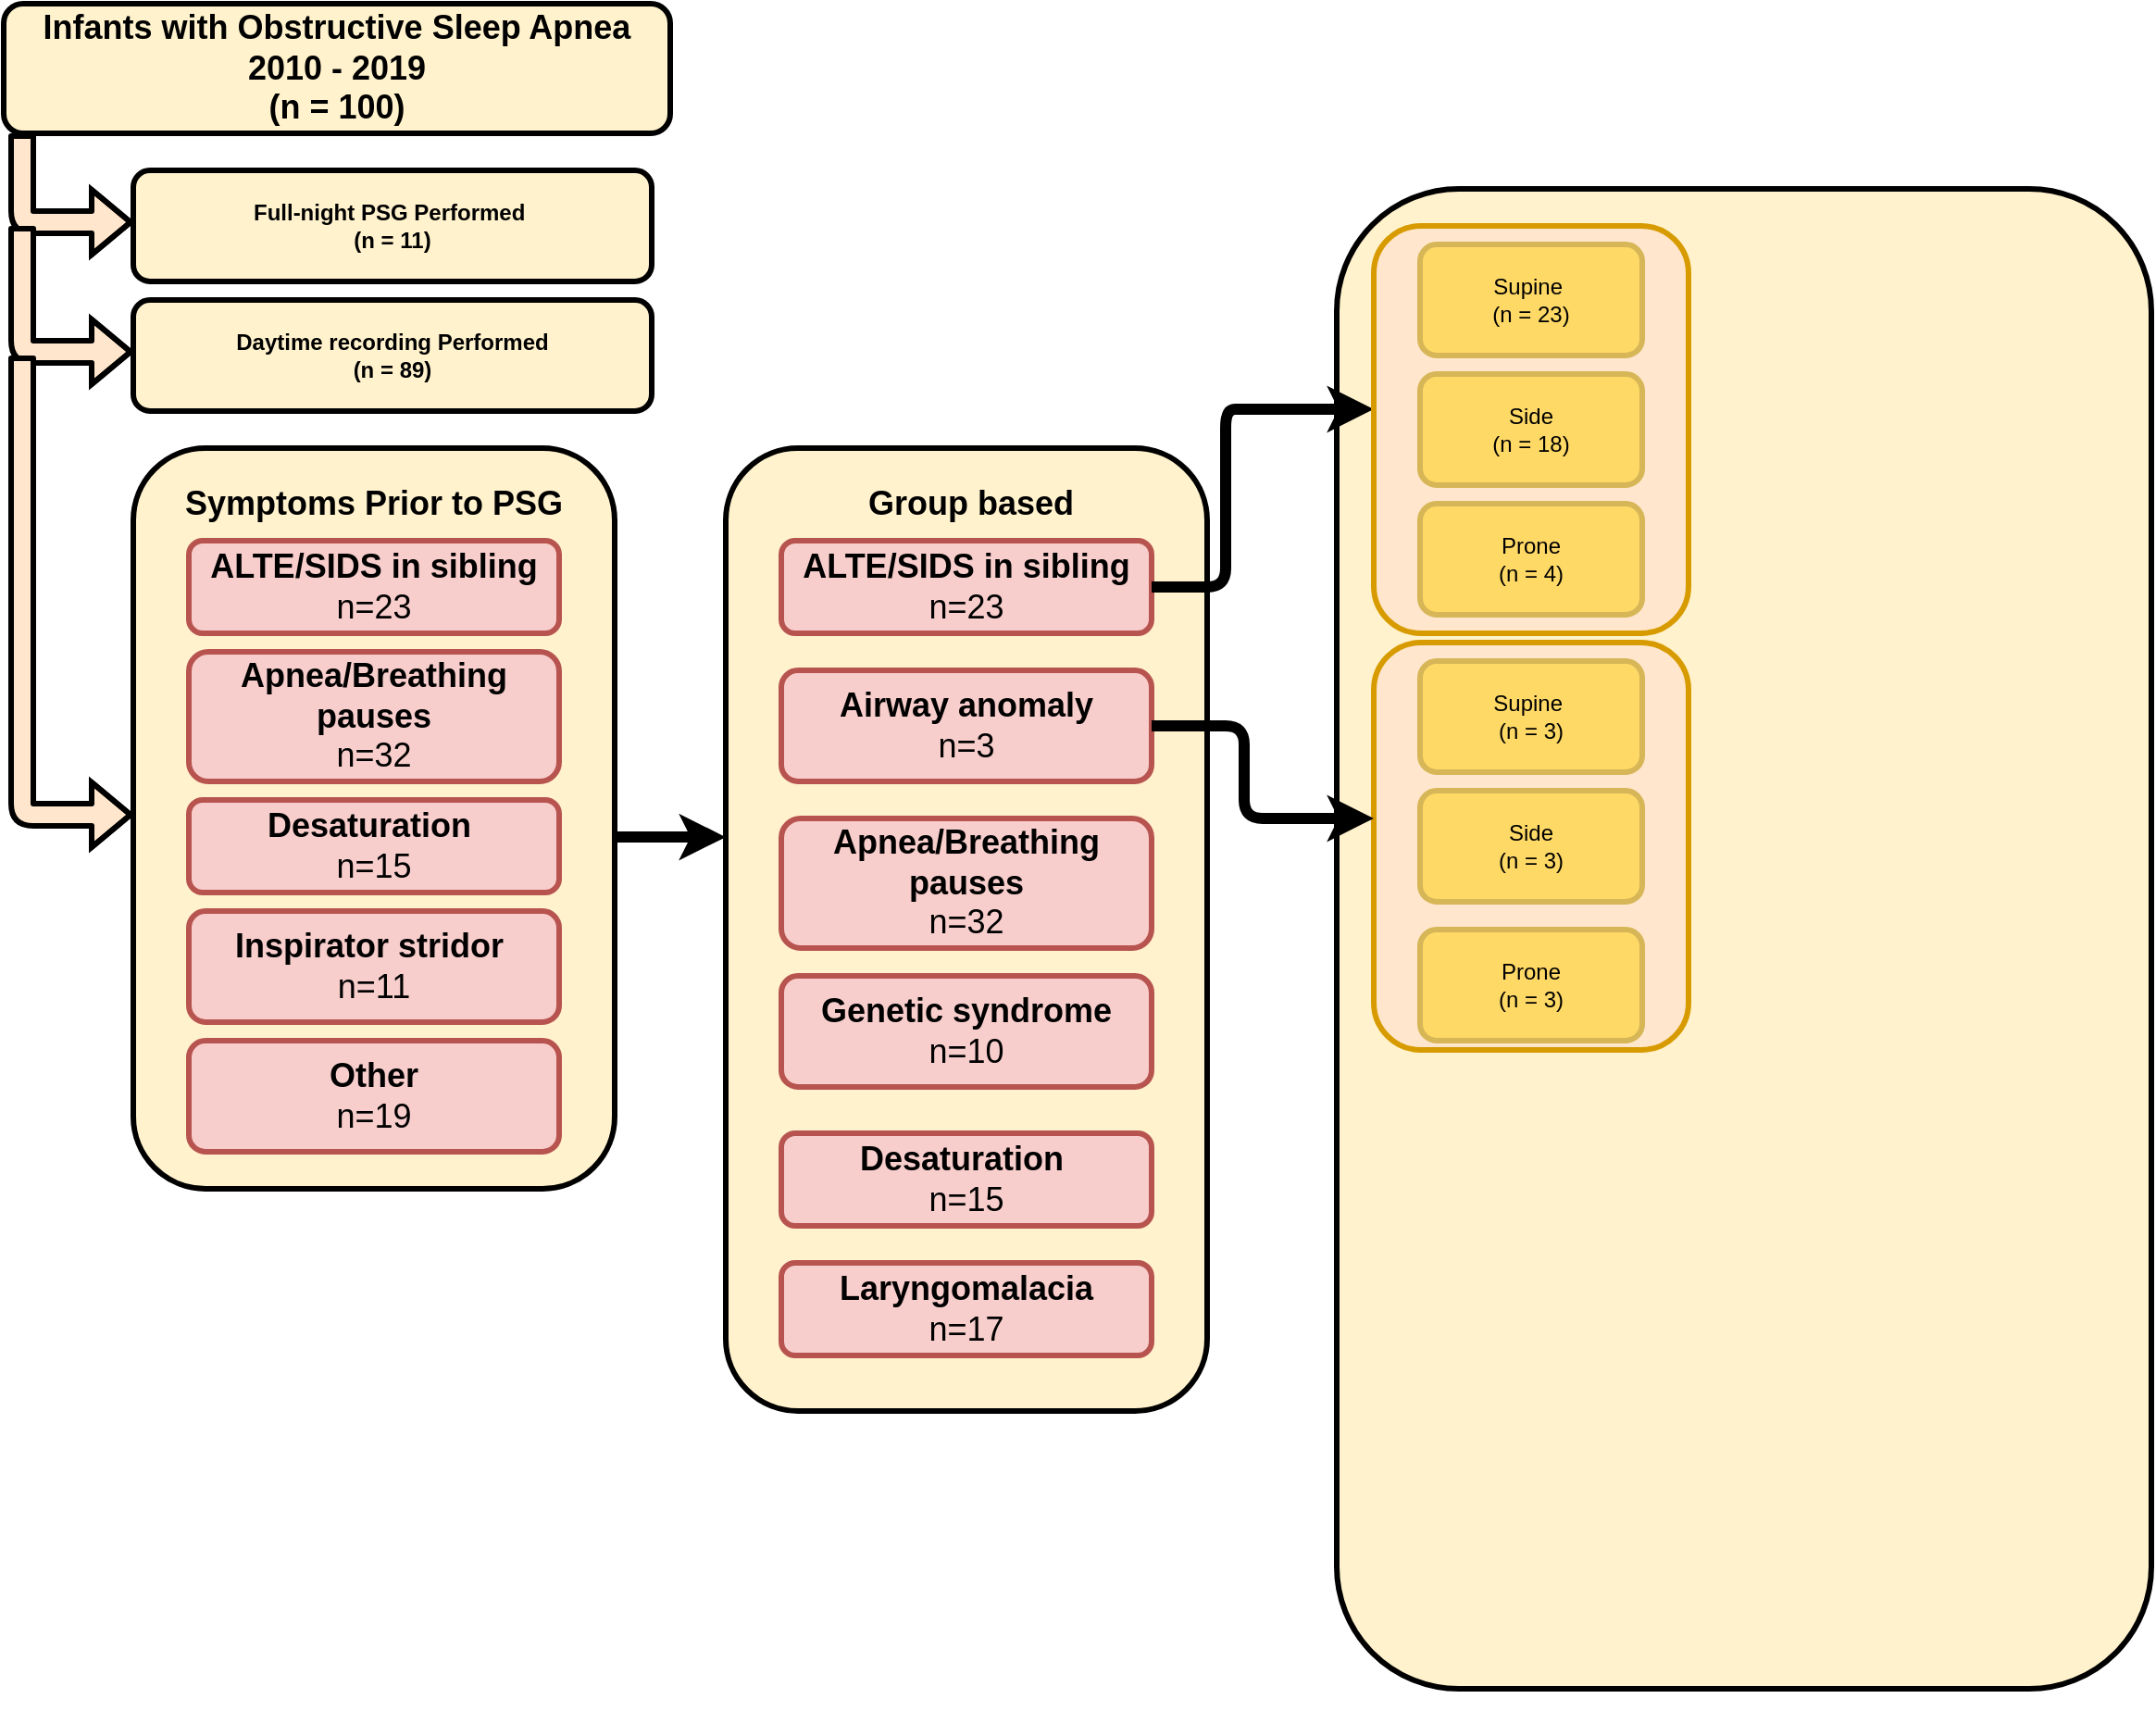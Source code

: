 <mxfile version="13.10.8" type="github">
  <diagram id="P3dRrMUD8iR9ziaAYctq" name="Page-1">
    <mxGraphModel dx="830" dy="1731" grid="1" gridSize="10" guides="1" tooltips="1" connect="1" arrows="1" fold="1" page="1" pageScale="1" pageWidth="827" pageHeight="1169" math="0" shadow="0">
      <root>
        <mxCell id="0" />
        <mxCell id="1" parent="0" />
        <mxCell id="TaZjJYPMMR-Vclr0dtE8-1" value="&lt;b style=&quot;font-size: 18px&quot;&gt;Infants with Obstructive Sleep Apnea&lt;br&gt;2010 - 2019&lt;br&gt;(n = 100)&lt;/b&gt;" style="rounded=1;whiteSpace=wrap;html=1;fillColor=#fff2cc;strokeWidth=3;" parent="1" vertex="1">
          <mxGeometry x="30" width="360" height="70" as="geometry" />
        </mxCell>
        <mxCell id="TaZjJYPMMR-Vclr0dtE8-3" value="" style="rounded=1;whiteSpace=wrap;html=1;fillColor=#fff2cc;strokeWidth=3;" parent="1" vertex="1">
          <mxGeometry x="100" y="240" width="260" height="400" as="geometry" />
        </mxCell>
        <mxCell id="TaZjJYPMMR-Vclr0dtE8-4" value="&lt;font size=&quot;4&quot;&gt;&lt;b&gt;Desaturation&amp;nbsp;&lt;/b&gt;&lt;br&gt;n=15&lt;br&gt;&lt;/font&gt;" style="rounded=1;whiteSpace=wrap;html=1;fillColor=#f8cecc;strokeWidth=3;strokeColor=#b85450;" parent="1" vertex="1">
          <mxGeometry x="130" y="430" width="200" height="50" as="geometry" />
        </mxCell>
        <mxCell id="TaZjJYPMMR-Vclr0dtE8-5" value="&lt;font size=&quot;4&quot;&gt;&lt;b&gt;Apnea/Breathing pauses&lt;/b&gt;&lt;br&gt;n=32&lt;br&gt;&lt;/font&gt;" style="rounded=1;whiteSpace=wrap;html=1;fillColor=#f8cecc;strokeWidth=3;strokeColor=#b85450;" parent="1" vertex="1">
          <mxGeometry x="130" y="350" width="200" height="70" as="geometry" />
        </mxCell>
        <mxCell id="TaZjJYPMMR-Vclr0dtE8-6" value="&lt;font size=&quot;4&quot;&gt;&lt;b&gt;Inspirator stridor&amp;nbsp;&lt;/b&gt;&lt;br&gt;n=11&lt;br&gt;&lt;/font&gt;" style="rounded=1;whiteSpace=wrap;html=1;fillColor=#f8cecc;strokeWidth=3;strokeColor=#b85450;" parent="1" vertex="1">
          <mxGeometry x="130" y="490" width="200" height="60" as="geometry" />
        </mxCell>
        <mxCell id="TaZjJYPMMR-Vclr0dtE8-7" value="&lt;font size=&quot;4&quot;&gt;&lt;b&gt;Other&lt;/b&gt;&lt;br&gt;n=19&lt;br&gt;&lt;/font&gt;" style="rounded=1;whiteSpace=wrap;html=1;fillColor=#f8cecc;strokeWidth=3;strokeColor=#b85450;" parent="1" vertex="1">
          <mxGeometry x="130" y="560" width="200" height="60" as="geometry" />
        </mxCell>
        <mxCell id="TaZjJYPMMR-Vclr0dtE8-9" value="&lt;b&gt;&lt;font style=&quot;font-size: 18px&quot;&gt;Symptoms Prior to PSG&lt;/font&gt;&lt;/b&gt;" style="text;html=1;strokeColor=none;fillColor=none;align=center;verticalAlign=middle;whiteSpace=wrap;rounded=0;" parent="1" vertex="1">
          <mxGeometry x="120" y="260" width="220" height="20" as="geometry" />
        </mxCell>
        <mxCell id="TaZjJYPMMR-Vclr0dtE8-10" value="&lt;font size=&quot;4&quot;&gt;&lt;b&gt;ALTE/SIDS in sibling&lt;/b&gt;&lt;br&gt;n=23&lt;br&gt;&lt;/font&gt;" style="rounded=1;whiteSpace=wrap;html=1;fillColor=#f8cecc;strokeWidth=3;strokeColor=#b85450;" parent="1" vertex="1">
          <mxGeometry x="130" y="290" width="200" height="50" as="geometry" />
        </mxCell>
        <mxCell id="TaZjJYPMMR-Vclr0dtE8-11" value="&lt;b&gt;Full-night PSG Performed&amp;nbsp;&lt;br&gt;(n = 11)&lt;/b&gt;" style="rounded=1;whiteSpace=wrap;html=1;fillColor=#fff2cc;strokeWidth=3;" parent="1" vertex="1">
          <mxGeometry x="100" y="90" width="280" height="60" as="geometry" />
        </mxCell>
        <mxCell id="TaZjJYPMMR-Vclr0dtE8-12" value="&lt;b&gt;Daytime recording Performed&lt;br&gt;(n = 89)&lt;/b&gt;" style="rounded=1;whiteSpace=wrap;html=1;fillColor=#fff2cc;strokeWidth=3;" parent="1" vertex="1">
          <mxGeometry x="100" y="160" width="280" height="60" as="geometry" />
        </mxCell>
        <mxCell id="t6mQ1Av1CQqwXLvDppnQ-1" value="" style="shape=flexArrow;endArrow=classic;html=1;fillColor=#ffe6cc;strokeWidth=3;" parent="1" edge="1">
          <mxGeometry width="50" height="50" relative="1" as="geometry">
            <mxPoint x="40" y="70" as="sourcePoint" />
            <mxPoint x="100" y="118" as="targetPoint" />
            <Array as="points">
              <mxPoint x="40" y="118" />
            </Array>
          </mxGeometry>
        </mxCell>
        <mxCell id="t6mQ1Av1CQqwXLvDppnQ-4" value="" style="shape=flexArrow;endArrow=classic;html=1;fillColor=#ffe6cc;strokeWidth=3;" parent="1" edge="1">
          <mxGeometry width="50" height="50" relative="1" as="geometry">
            <mxPoint x="40" y="120" as="sourcePoint" />
            <mxPoint x="100" y="188" as="targetPoint" />
            <Array as="points">
              <mxPoint x="40" y="188" />
            </Array>
          </mxGeometry>
        </mxCell>
        <mxCell id="WtVZW4URrRJd1sjvjsBa-1" value="" style="shape=flexArrow;endArrow=classic;html=1;fillColor=#ffe6cc;strokeWidth=3;" edge="1" parent="1">
          <mxGeometry width="50" height="50" relative="1" as="geometry">
            <mxPoint x="40" y="190" as="sourcePoint" />
            <mxPoint x="100" y="438" as="targetPoint" />
            <Array as="points">
              <mxPoint x="40" y="438" />
            </Array>
          </mxGeometry>
        </mxCell>
        <mxCell id="WtVZW4URrRJd1sjvjsBa-2" value="" style="rounded=1;whiteSpace=wrap;html=1;fillColor=#fff2cc;strokeWidth=3;" vertex="1" parent="1">
          <mxGeometry x="420" y="240" width="260" height="520" as="geometry" />
        </mxCell>
        <mxCell id="WtVZW4URrRJd1sjvjsBa-3" value="" style="rounded=1;whiteSpace=wrap;html=1;fillColor=#fff2cc;strokeWidth=3;" vertex="1" parent="1">
          <mxGeometry x="750" y="100" width="440" height="810" as="geometry" />
        </mxCell>
        <mxCell id="WtVZW4URrRJd1sjvjsBa-4" value="&lt;b&gt;&lt;font style=&quot;font-size: 18px&quot;&gt;Group based&amp;nbsp;&lt;/font&gt;&lt;/b&gt;" style="text;html=1;strokeColor=none;fillColor=none;align=center;verticalAlign=middle;whiteSpace=wrap;rounded=0;" vertex="1" parent="1">
          <mxGeometry x="460" y="260" width="190" height="20" as="geometry" />
        </mxCell>
        <mxCell id="WtVZW4URrRJd1sjvjsBa-5" value="&lt;font size=&quot;4&quot;&gt;&lt;b&gt;ALTE/SIDS in sibling&lt;/b&gt;&lt;br&gt;n=23&lt;br&gt;&lt;/font&gt;" style="rounded=1;whiteSpace=wrap;html=1;fillColor=#f8cecc;strokeWidth=3;strokeColor=#b85450;" vertex="1" parent="1">
          <mxGeometry x="450" y="290" width="200" height="50" as="geometry" />
        </mxCell>
        <mxCell id="WtVZW4URrRJd1sjvjsBa-6" value="&lt;font size=&quot;4&quot;&gt;&lt;b&gt;Apnea/Breathing pauses&lt;/b&gt;&lt;br&gt;n=32&lt;br&gt;&lt;/font&gt;" style="rounded=1;whiteSpace=wrap;html=1;fillColor=#f8cecc;strokeWidth=3;strokeColor=#b85450;" vertex="1" parent="1">
          <mxGeometry x="450" y="440" width="200" height="70" as="geometry" />
        </mxCell>
        <mxCell id="WtVZW4URrRJd1sjvjsBa-7" value="&lt;font size=&quot;4&quot;&gt;&lt;b&gt;Desaturation&amp;nbsp;&lt;/b&gt;&lt;br&gt;n=15&lt;br&gt;&lt;/font&gt;" style="rounded=1;whiteSpace=wrap;html=1;fillColor=#f8cecc;strokeWidth=3;strokeColor=#b85450;" vertex="1" parent="1">
          <mxGeometry x="450" y="610" width="200" height="50" as="geometry" />
        </mxCell>
        <mxCell id="WtVZW4URrRJd1sjvjsBa-8" value="&lt;font size=&quot;4&quot;&gt;&lt;b&gt;Airway anomaly&lt;/b&gt;&lt;br&gt;n=3&lt;br&gt;&lt;/font&gt;" style="rounded=1;whiteSpace=wrap;html=1;fillColor=#f8cecc;strokeWidth=3;strokeColor=#b85450;" vertex="1" parent="1">
          <mxGeometry x="450" y="360" width="200" height="60" as="geometry" />
        </mxCell>
        <mxCell id="WtVZW4URrRJd1sjvjsBa-9" value="&lt;font size=&quot;4&quot;&gt;&lt;b&gt;Genetic syndrome&lt;/b&gt;&lt;br&gt;n=10&lt;br&gt;&lt;/font&gt;" style="rounded=1;whiteSpace=wrap;html=1;fillColor=#f8cecc;strokeWidth=3;strokeColor=#b85450;" vertex="1" parent="1">
          <mxGeometry x="450" y="525" width="200" height="60" as="geometry" />
        </mxCell>
        <mxCell id="WtVZW4URrRJd1sjvjsBa-10" value="&lt;font size=&quot;4&quot;&gt;&lt;b&gt;Laryngomalacia&lt;/b&gt;&lt;br&gt;n=17&lt;br&gt;&lt;/font&gt;" style="rounded=1;whiteSpace=wrap;html=1;fillColor=#f8cecc;strokeWidth=3;strokeColor=#b85450;" vertex="1" parent="1">
          <mxGeometry x="450" y="680" width="200" height="50" as="geometry" />
        </mxCell>
        <mxCell id="WtVZW4URrRJd1sjvjsBa-12" value="" style="endArrow=classic;html=1;entryX=0;entryY=0.404;entryDx=0;entryDy=0;entryPerimeter=0;strokeWidth=6;" edge="1" parent="1" target="WtVZW4URrRJd1sjvjsBa-2">
          <mxGeometry width="50" height="50" relative="1" as="geometry">
            <mxPoint x="360" y="450" as="sourcePoint" />
            <mxPoint x="520" y="290" as="targetPoint" />
            <Array as="points">
              <mxPoint x="360" y="450" />
            </Array>
          </mxGeometry>
        </mxCell>
        <mxCell id="WtVZW4URrRJd1sjvjsBa-19" style="edgeStyle=orthogonalEdgeStyle;rounded=0;orthogonalLoop=1;jettySize=auto;html=1;exitX=0.5;exitY=1;exitDx=0;exitDy=0;strokeWidth=6;" edge="1" parent="1" source="WtVZW4URrRJd1sjvjsBa-3" target="WtVZW4URrRJd1sjvjsBa-3">
          <mxGeometry relative="1" as="geometry" />
        </mxCell>
        <mxCell id="WtVZW4URrRJd1sjvjsBa-21" value="" style="endArrow=classic;html=1;strokeWidth=6;exitX=1;exitY=0.5;exitDx=0;exitDy=0;entryX=0;entryY=0.45;entryDx=0;entryDy=0;entryPerimeter=0;" edge="1" parent="1" source="WtVZW4URrRJd1sjvjsBa-5" target="WtVZW4URrRJd1sjvjsBa-24">
          <mxGeometry width="50" height="50" relative="1" as="geometry">
            <mxPoint x="700" y="290" as="sourcePoint" />
            <mxPoint x="750" y="240" as="targetPoint" />
            <Array as="points">
              <mxPoint x="690" y="315" />
              <mxPoint x="690" y="219" />
              <mxPoint x="700" y="219" />
            </Array>
          </mxGeometry>
        </mxCell>
        <mxCell id="WtVZW4URrRJd1sjvjsBa-24" value="" style="rounded=1;whiteSpace=wrap;html=1;strokeColor=#d79b00;fillColor=#ffe6cc;strokeWidth=3;" vertex="1" parent="1">
          <mxGeometry x="770" y="120" width="170" height="220" as="geometry" />
        </mxCell>
        <mxCell id="WtVZW4URrRJd1sjvjsBa-25" value="Supine&amp;nbsp;&lt;br&gt;(n = 23)" style="rounded=1;whiteSpace=wrap;html=1;strokeColor=#d6b656;gradientColor=#ffd966;fillColor=#FFD966;strokeWidth=3;" vertex="1" parent="1">
          <mxGeometry x="795" y="130" width="120" height="60" as="geometry" />
        </mxCell>
        <mxCell id="WtVZW4URrRJd1sjvjsBa-26" value="Side&lt;br&gt;(n = 18)" style="rounded=1;whiteSpace=wrap;html=1;strokeColor=#d6b656;gradientColor=#ffd966;fillColor=#FFD966;strokeWidth=3;" vertex="1" parent="1">
          <mxGeometry x="795" y="200" width="120" height="60" as="geometry" />
        </mxCell>
        <mxCell id="WtVZW4URrRJd1sjvjsBa-27" value="Prone&lt;br&gt;(n = 4)" style="rounded=1;whiteSpace=wrap;html=1;gradientColor=#ffd966;fillColor=#FFD966;strokeWidth=3;strokeColor=#D6B656;" vertex="1" parent="1">
          <mxGeometry x="795" y="270" width="120" height="60" as="geometry" />
        </mxCell>
        <mxCell id="WtVZW4URrRJd1sjvjsBa-28" value="" style="rounded=1;whiteSpace=wrap;html=1;strokeColor=#d79b00;fillColor=#ffe6cc;strokeWidth=3;" vertex="1" parent="1">
          <mxGeometry x="770" y="345" width="170" height="220" as="geometry" />
        </mxCell>
        <mxCell id="WtVZW4URrRJd1sjvjsBa-29" value="" style="endArrow=classic;html=1;strokeWidth=6;exitX=1;exitY=0.5;exitDx=0;exitDy=0;" edge="1" parent="1" source="WtVZW4URrRJd1sjvjsBa-8">
          <mxGeometry width="50" height="50" relative="1" as="geometry">
            <mxPoint x="720" y="490" as="sourcePoint" />
            <mxPoint x="770" y="440" as="targetPoint" />
            <Array as="points">
              <mxPoint x="700" y="390" />
              <mxPoint x="700" y="440" />
            </Array>
          </mxGeometry>
        </mxCell>
        <mxCell id="WtVZW4URrRJd1sjvjsBa-30" value="Supine&amp;nbsp;&lt;br&gt;(n = 3)" style="rounded=1;whiteSpace=wrap;html=1;strokeColor=#d6b656;gradientColor=#ffd966;fillColor=#FFD966;strokeWidth=3;" vertex="1" parent="1">
          <mxGeometry x="795" y="355" width="120" height="60" as="geometry" />
        </mxCell>
        <mxCell id="WtVZW4URrRJd1sjvjsBa-31" value="Side&lt;br&gt;(n = 3)" style="rounded=1;whiteSpace=wrap;html=1;strokeColor=#d6b656;gradientColor=#ffd966;fillColor=#FFD966;strokeWidth=3;" vertex="1" parent="1">
          <mxGeometry x="795" y="425" width="120" height="60" as="geometry" />
        </mxCell>
        <mxCell id="WtVZW4URrRJd1sjvjsBa-32" value="Prone&lt;br&gt;(n = 3)" style="rounded=1;whiteSpace=wrap;html=1;gradientColor=#ffd966;fillColor=#FFD966;strokeWidth=3;strokeColor=#D6B656;" vertex="1" parent="1">
          <mxGeometry x="795" y="500" width="120" height="60" as="geometry" />
        </mxCell>
      </root>
    </mxGraphModel>
  </diagram>
</mxfile>

